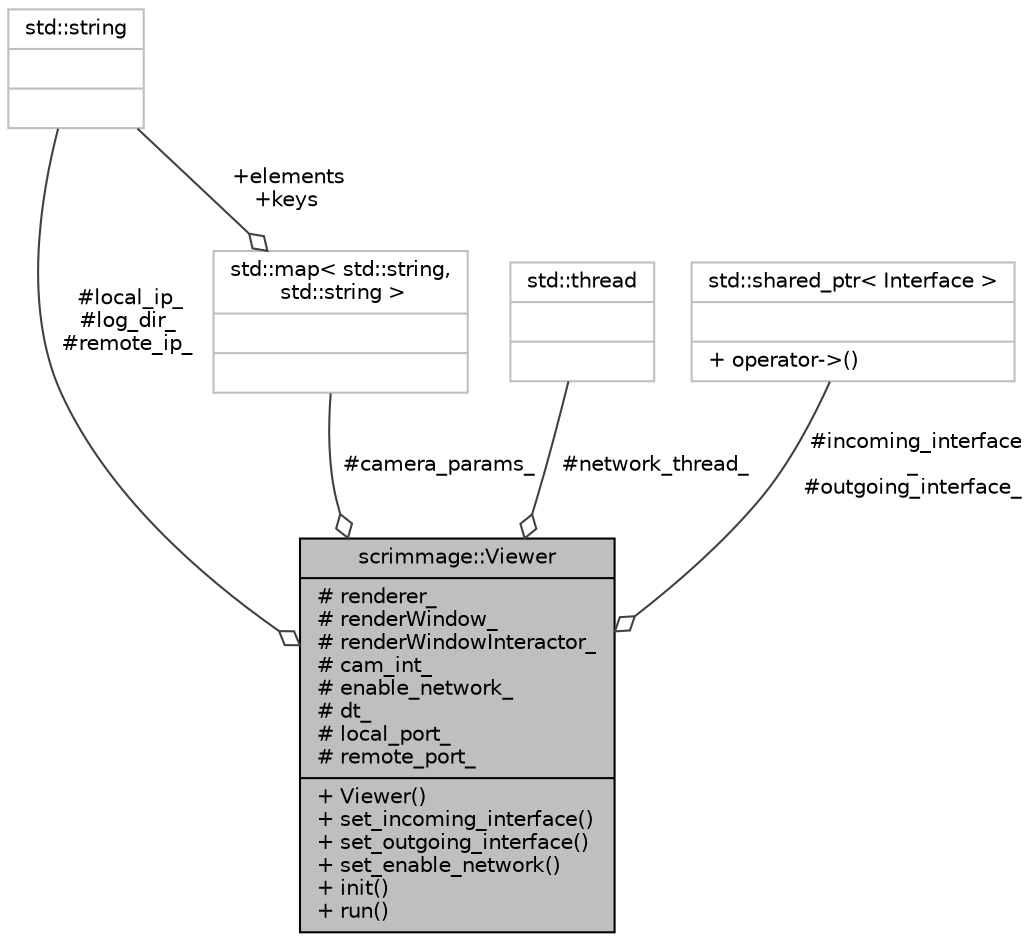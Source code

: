 digraph "scrimmage::Viewer"
{
 // LATEX_PDF_SIZE
  edge [fontname="Helvetica",fontsize="10",labelfontname="Helvetica",labelfontsize="10"];
  node [fontname="Helvetica",fontsize="10",shape=record];
  Node1 [label="{scrimmage::Viewer\n|# renderer_\l# renderWindow_\l# renderWindowInteractor_\l# cam_int_\l# enable_network_\l# dt_\l# local_port_\l# remote_port_\l|+ Viewer()\l+ set_incoming_interface()\l+ set_outgoing_interface()\l+ set_enable_network()\l+ init()\l+ run()\l}",height=0.2,width=0.4,color="black", fillcolor="grey75", style="filled", fontcolor="black",tooltip=" "];
  Node2 -> Node1 [color="grey25",fontsize="10",style="solid",label=" #local_ip_\n#log_dir_\n#remote_ip_" ,arrowhead="odiamond",fontname="Helvetica"];
  Node2 [label="{std::string\n||}",height=0.2,width=0.4,color="grey75", fillcolor="white", style="filled",tooltip="STL class."];
  Node4 -> Node1 [color="grey25",fontsize="10",style="solid",label=" #camera_params_" ,arrowhead="odiamond",fontname="Helvetica"];
  Node4 [label="{std::map\< std::string,\l std::string \>\n||}",height=0.2,width=0.4,color="grey75", fillcolor="white", style="filled",tooltip=" "];
  Node2 -> Node4 [color="grey25",fontsize="10",style="solid",label=" +elements\n+keys" ,arrowhead="odiamond",fontname="Helvetica"];
  Node8 -> Node1 [color="grey25",fontsize="10",style="solid",label=" #network_thread_" ,arrowhead="odiamond",fontname="Helvetica"];
  Node8 [label="{std::thread\n||}",height=0.2,width=0.4,color="grey75", fillcolor="white", style="filled",tooltip="STL class."];
  Node9 -> Node1 [color="grey25",fontsize="10",style="solid",label=" #incoming_interface\l_\n#outgoing_interface_" ,arrowhead="odiamond",fontname="Helvetica"];
  Node9 [label="{std::shared_ptr\< Interface \>\n||+ operator-\>()\l}",height=0.2,width=0.4,color="grey75", fillcolor="white", style="filled",tooltip=" "];
}
